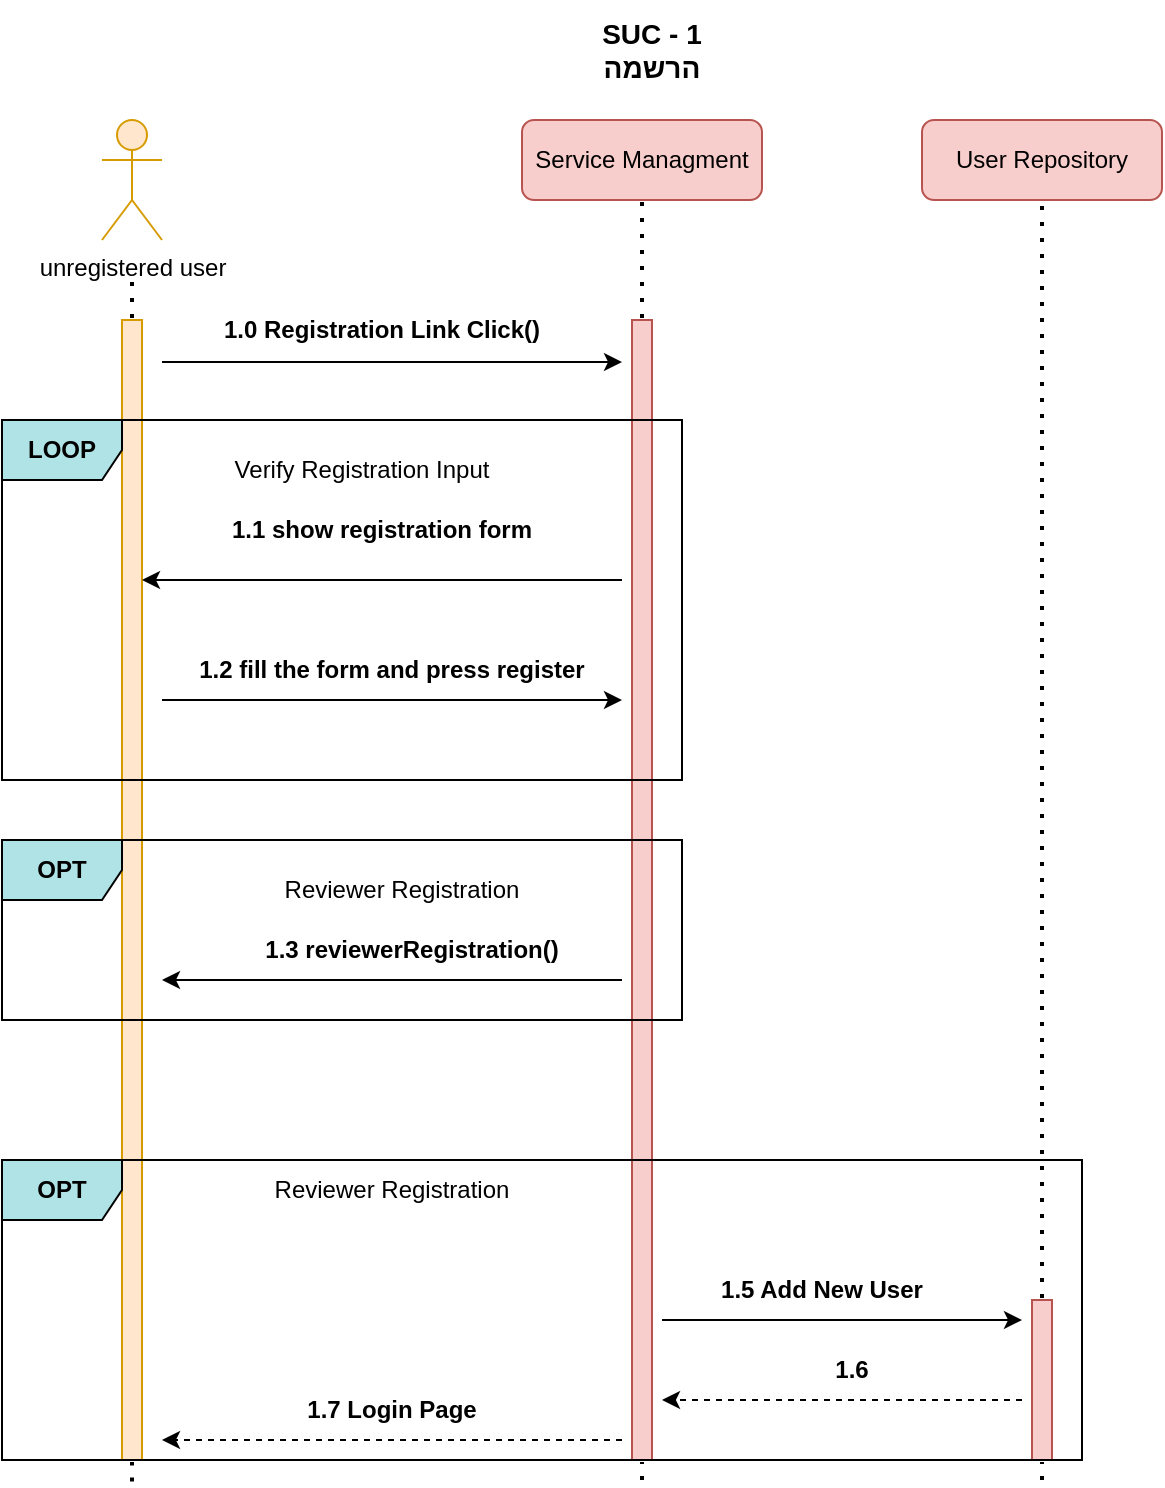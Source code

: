 <mxfile version="15.7.3" type="device"><diagram id="a7lgUlW-JXX3ETjYPOpZ" name="‫עמוד-1‬"><mxGraphModel dx="1250" dy="676" grid="1" gridSize="10" guides="1" tooltips="1" connect="1" arrows="1" fold="1" page="1" pageScale="1" pageWidth="827" pageHeight="1169" math="0" shadow="0"><root><mxCell id="0"/><mxCell id="1" parent="0"/><mxCell id="1QD9JM8doENvWMt2KRZv-1" value="Service Managment" style="rounded=1;whiteSpace=wrap;html=1;fillColor=#f8cecc;strokeColor=#b85450;" vertex="1" parent="1"><mxGeometry x="300" y="120" width="120" height="40" as="geometry"/></mxCell><mxCell id="1QD9JM8doENvWMt2KRZv-3" value="unregistered user" style="shape=umlActor;verticalLabelPosition=bottom;verticalAlign=top;html=1;outlineConnect=0;fillColor=#ffe6cc;strokeColor=#d79b00;" vertex="1" parent="1"><mxGeometry x="90" y="120" width="30" height="60" as="geometry"/></mxCell><mxCell id="1QD9JM8doENvWMt2KRZv-4" value="User Repository" style="rounded=1;whiteSpace=wrap;html=1;fillColor=#f8cecc;strokeColor=#b85450;" vertex="1" parent="1"><mxGeometry x="500" y="120" width="120" height="40" as="geometry"/></mxCell><mxCell id="1QD9JM8doENvWMt2KRZv-5" value="SUC - 1 הרשמה" style="text;html=1;strokeColor=none;fillColor=none;align=center;verticalAlign=middle;whiteSpace=wrap;rounded=0;fontStyle=1;fontSize=14;" vertex="1" parent="1"><mxGeometry x="320" y="60" width="90" height="50" as="geometry"/></mxCell><mxCell id="1QD9JM8doENvWMt2KRZv-6" value="" style="endArrow=none;dashed=1;html=1;dashPattern=1 3;strokeWidth=2;rounded=0;fontSize=14;entryX=0.5;entryY=1;entryDx=0;entryDy=0;startArrow=none;" edge="1" parent="1" source="1QD9JM8doENvWMt2KRZv-14" target="1QD9JM8doENvWMt2KRZv-1"><mxGeometry width="50" height="50" relative="1" as="geometry"><mxPoint x="360" y="570" as="sourcePoint"/><mxPoint x="410" y="300" as="targetPoint"/></mxGeometry></mxCell><mxCell id="1QD9JM8doENvWMt2KRZv-7" value="" style="endArrow=none;dashed=1;html=1;dashPattern=1 3;strokeWidth=2;rounded=0;fontSize=14;entryX=0.5;entryY=1;entryDx=0;entryDy=0;startArrow=none;" edge="1" parent="1" source="1QD9JM8doENvWMt2KRZv-32" target="1QD9JM8doENvWMt2KRZv-4"><mxGeometry width="50" height="50" relative="1" as="geometry"><mxPoint x="560" y="800" as="sourcePoint"/><mxPoint x="550" y="250" as="targetPoint"/></mxGeometry></mxCell><mxCell id="1QD9JM8doENvWMt2KRZv-8" value="" style="endArrow=none;dashed=1;html=1;dashPattern=1 3;strokeWidth=2;rounded=0;fontSize=14;startArrow=none;" edge="1" parent="1" source="1QD9JM8doENvWMt2KRZv-11"><mxGeometry width="50" height="50" relative="1" as="geometry"><mxPoint x="105" y="570" as="sourcePoint"/><mxPoint x="105" y="200" as="targetPoint"/></mxGeometry></mxCell><mxCell id="1QD9JM8doENvWMt2KRZv-11" value="" style="html=1;points=[];perimeter=orthogonalPerimeter;fontSize=14;fillColor=#ffe6cc;strokeColor=#d79b00;perimeterSpacing=1;rounded=0;shadow=0;glass=0;sketch=0;" vertex="1" parent="1"><mxGeometry x="100" y="220" width="10" height="570" as="geometry"/></mxCell><mxCell id="1QD9JM8doENvWMt2KRZv-12" value="" style="endArrow=none;dashed=1;html=1;dashPattern=1 3;strokeWidth=2;rounded=0;fontSize=14;" edge="1" parent="1" target="1QD9JM8doENvWMt2KRZv-11"><mxGeometry width="50" height="50" relative="1" as="geometry"><mxPoint x="105" y="800.8" as="sourcePoint"/><mxPoint x="105" y="180" as="targetPoint"/></mxGeometry></mxCell><mxCell id="1QD9JM8doENvWMt2KRZv-14" value="" style="html=1;points=[];perimeter=orthogonalPerimeter;fontSize=14;fillColor=#f8cecc;strokeColor=#b85450;perimeterSpacing=1;rounded=0;shadow=0;glass=0;sketch=0;" vertex="1" parent="1"><mxGeometry x="355" y="220" width="10" height="570" as="geometry"/></mxCell><mxCell id="1QD9JM8doENvWMt2KRZv-15" value="" style="endArrow=none;dashed=1;html=1;dashPattern=1 3;strokeWidth=2;rounded=0;fontSize=14;entryX=0.5;entryY=1;entryDx=0;entryDy=0;" edge="1" parent="1" target="1QD9JM8doENvWMt2KRZv-14"><mxGeometry width="50" height="50" relative="1" as="geometry"><mxPoint x="360" y="800" as="sourcePoint"/><mxPoint x="360" y="160" as="targetPoint"/></mxGeometry></mxCell><mxCell id="1QD9JM8doENvWMt2KRZv-16" value="" style="endArrow=classic;html=1;rounded=0;fontSize=14;" edge="1" parent="1"><mxGeometry width="50" height="50" relative="1" as="geometry"><mxPoint x="120" y="241" as="sourcePoint"/><mxPoint x="350" y="241" as="targetPoint"/></mxGeometry></mxCell><mxCell id="1QD9JM8doENvWMt2KRZv-17" value="&lt;font style=&quot;font-size: 12px;&quot;&gt;1.0 Registration Link Click()&lt;/font&gt;" style="text;html=1;strokeColor=none;fillColor=none;align=center;verticalAlign=middle;whiteSpace=wrap;rounded=0;shadow=0;glass=0;sketch=0;fontSize=12;fontStyle=1" vertex="1" parent="1"><mxGeometry x="140" y="220" width="180" height="10" as="geometry"/></mxCell><mxCell id="1QD9JM8doENvWMt2KRZv-19" value="" style="endArrow=classic;html=1;rounded=0;fontSize=14;" edge="1" parent="1"><mxGeometry width="50" height="50" relative="1" as="geometry"><mxPoint x="350" y="350" as="sourcePoint"/><mxPoint x="110" y="350" as="targetPoint"/></mxGeometry></mxCell><mxCell id="1QD9JM8doENvWMt2KRZv-20" value="&lt;font style=&quot;font-size: 12px;&quot;&gt;&lt;b style=&quot;font-size: 12px;&quot;&gt;1.1 show registration form&lt;/b&gt;&lt;/font&gt;" style="text;html=1;strokeColor=none;fillColor=none;align=center;verticalAlign=middle;whiteSpace=wrap;rounded=0;shadow=0;glass=0;sketch=0;fontSize=12;" vertex="1" parent="1"><mxGeometry x="130" y="320" width="200" height="10" as="geometry"/></mxCell><mxCell id="1QD9JM8doENvWMt2KRZv-22" value="" style="endArrow=classic;html=1;rounded=0;fontSize=14;exitX=0.983;exitY=0.038;exitDx=0;exitDy=0;exitPerimeter=0;" edge="1" parent="1"><mxGeometry width="50" height="50" relative="1" as="geometry"><mxPoint x="119.996" y="409.996" as="sourcePoint"/><mxPoint x="350" y="410" as="targetPoint"/></mxGeometry></mxCell><mxCell id="1QD9JM8doENvWMt2KRZv-23" value="&lt;font style=&quot;font-size: 12px;&quot;&gt;&lt;b style=&quot;font-size: 12px;&quot;&gt;1.2 fill the form and press register&lt;/b&gt;&lt;/font&gt;" style="text;html=1;strokeColor=none;fillColor=none;align=center;verticalAlign=middle;whiteSpace=wrap;rounded=0;shadow=0;glass=0;sketch=0;fontSize=12;" vertex="1" parent="1"><mxGeometry x="120" y="390" width="230" height="10" as="geometry"/></mxCell><mxCell id="1QD9JM8doENvWMt2KRZv-26" value="Verify Registration Input" style="text;html=1;strokeColor=none;fillColor=none;align=center;verticalAlign=middle;whiteSpace=wrap;rounded=0;shadow=0;glass=0;sketch=0;fontSize=12;" vertex="1" parent="1"><mxGeometry x="120" y="290" width="200" height="10" as="geometry"/></mxCell><mxCell id="1QD9JM8doENvWMt2KRZv-28" value="" style="endArrow=classic;html=1;rounded=0;fontSize=14;" edge="1" parent="1"><mxGeometry width="50" height="50" relative="1" as="geometry"><mxPoint x="350" y="550" as="sourcePoint"/><mxPoint x="120" y="550" as="targetPoint"/></mxGeometry></mxCell><mxCell id="1QD9JM8doENvWMt2KRZv-29" value="&lt;font style=&quot;font-size: 12px&quot;&gt;&lt;b style=&quot;font-size: 12px&quot;&gt;1.3 reviewerRegistration()&lt;/b&gt;&lt;/font&gt;" style="text;html=1;strokeColor=none;fillColor=none;align=center;verticalAlign=middle;whiteSpace=wrap;rounded=0;shadow=0;glass=0;sketch=0;fontSize=12;" vertex="1" parent="1"><mxGeometry x="130" y="530" width="230" height="10" as="geometry"/></mxCell><mxCell id="1QD9JM8doENvWMt2KRZv-30" value="Reviewer Registration" style="text;html=1;strokeColor=none;fillColor=none;align=center;verticalAlign=middle;whiteSpace=wrap;rounded=0;shadow=0;glass=0;sketch=0;fontSize=12;" vertex="1" parent="1"><mxGeometry x="140" y="500" width="200" height="10" as="geometry"/></mxCell><mxCell id="1QD9JM8doENvWMt2KRZv-32" value="" style="html=1;points=[];perimeter=orthogonalPerimeter;fontSize=14;fillColor=#f8cecc;strokeColor=#b85450;perimeterSpacing=1;rounded=0;shadow=0;glass=0;sketch=0;" vertex="1" parent="1"><mxGeometry x="555" y="710" width="10" height="80" as="geometry"/></mxCell><mxCell id="1QD9JM8doENvWMt2KRZv-33" value="" style="endArrow=none;dashed=1;html=1;dashPattern=1 3;strokeWidth=2;rounded=0;fontSize=14;entryX=0.5;entryY=1;entryDx=0;entryDy=0;" edge="1" parent="1" target="1QD9JM8doENvWMt2KRZv-32"><mxGeometry width="50" height="50" relative="1" as="geometry"><mxPoint x="560" y="800" as="sourcePoint"/><mxPoint x="560" y="160" as="targetPoint"/></mxGeometry></mxCell><mxCell id="1QD9JM8doENvWMt2KRZv-34" value="Reviewer Registration" style="text;html=1;strokeColor=none;fillColor=none;align=center;verticalAlign=middle;whiteSpace=wrap;rounded=0;shadow=0;glass=0;sketch=0;fontSize=12;" vertex="1" parent="1"><mxGeometry x="135" y="650" width="200" height="10" as="geometry"/></mxCell><mxCell id="1QD9JM8doENvWMt2KRZv-36" value="" style="endArrow=classic;html=1;rounded=0;fontSize=14;exitX=0.983;exitY=0.038;exitDx=0;exitDy=0;exitPerimeter=0;" edge="1" parent="1"><mxGeometry width="50" height="50" relative="1" as="geometry"><mxPoint x="369.996" y="719.996" as="sourcePoint"/><mxPoint x="550" y="720" as="targetPoint"/></mxGeometry></mxCell><mxCell id="1QD9JM8doENvWMt2KRZv-37" value="&lt;font style=&quot;font-size: 12px&quot;&gt;&lt;b style=&quot;font-size: 12px&quot;&gt;1.5 Add New User&lt;/b&gt;&lt;/font&gt;" style="text;html=1;strokeColor=none;fillColor=none;align=center;verticalAlign=middle;whiteSpace=wrap;rounded=0;shadow=0;glass=0;sketch=0;fontSize=12;" vertex="1" parent="1"><mxGeometry x="335" y="700" width="230" height="10" as="geometry"/></mxCell><mxCell id="1QD9JM8doENvWMt2KRZv-38" value="" style="endArrow=classic;html=1;rounded=0;fontSize=14;dashed=1;" edge="1" parent="1"><mxGeometry width="50" height="50" relative="1" as="geometry"><mxPoint x="550" y="760" as="sourcePoint"/><mxPoint x="370" y="760" as="targetPoint"/></mxGeometry></mxCell><mxCell id="1QD9JM8doENvWMt2KRZv-39" value="&lt;font style=&quot;font-size: 12px&quot;&gt;&lt;b style=&quot;font-size: 12px&quot;&gt;1.6&lt;/b&gt;&lt;/font&gt;" style="text;html=1;strokeColor=none;fillColor=none;align=center;verticalAlign=middle;whiteSpace=wrap;rounded=0;shadow=0;glass=0;sketch=0;fontSize=12;" vertex="1" parent="1"><mxGeometry x="350" y="740" width="230" height="10" as="geometry"/></mxCell><mxCell id="1QD9JM8doENvWMt2KRZv-40" value="" style="endArrow=classic;html=1;rounded=0;fontSize=14;dashed=1;" edge="1" parent="1"><mxGeometry width="50" height="50" relative="1" as="geometry"><mxPoint x="350" y="780" as="sourcePoint"/><mxPoint x="120" y="780" as="targetPoint"/></mxGeometry></mxCell><mxCell id="1QD9JM8doENvWMt2KRZv-41" value="&lt;font style=&quot;font-size: 12px&quot;&gt;&lt;b style=&quot;font-size: 12px&quot;&gt;1.7 Login Page&lt;/b&gt;&lt;/font&gt;" style="text;html=1;strokeColor=none;fillColor=none;align=center;verticalAlign=middle;whiteSpace=wrap;rounded=0;shadow=0;glass=0;sketch=0;fontSize=12;" vertex="1" parent="1"><mxGeometry x="120" y="760" width="230" height="10" as="geometry"/></mxCell><mxCell id="1QD9JM8doENvWMt2KRZv-24" value="&lt;b&gt;LOOP&lt;/b&gt;" style="shape=umlFrame;whiteSpace=wrap;html=1;rounded=0;shadow=0;glass=0;sketch=0;fontSize=12;strokeColor=#000000;fillColor=#b0e3e6;" vertex="1" parent="1"><mxGeometry x="40" y="270" width="340" height="180" as="geometry"/></mxCell><mxCell id="1QD9JM8doENvWMt2KRZv-31" value="&lt;b&gt;OPT&lt;/b&gt;" style="shape=umlFrame;whiteSpace=wrap;html=1;rounded=0;shadow=0;glass=0;sketch=0;fontSize=12;strokeColor=#000000;fillColor=#b0e3e6;" vertex="1" parent="1"><mxGeometry x="40" y="480" width="340" height="90" as="geometry"/></mxCell><mxCell id="1QD9JM8doENvWMt2KRZv-42" value="&lt;b&gt;OPT&lt;/b&gt;" style="shape=umlFrame;whiteSpace=wrap;html=1;rounded=0;shadow=0;glass=0;sketch=0;fontSize=12;strokeColor=#000000;fillColor=#b0e3e6;" vertex="1" parent="1"><mxGeometry x="40" y="640" width="540" height="150" as="geometry"/></mxCell></root></mxGraphModel></diagram></mxfile>